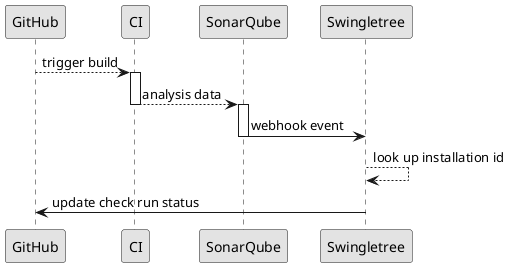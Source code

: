@startuml analysis-flow
  skinparam monochrome true

  GitHub --> CI : trigger build
  activate CI
  CI --> SonarQube: analysis data
  deactivate CI
  activate SonarQube
  SonarQube -> Swingletree : webhook event
  deactivate SonarQube
  Swingletree --> Swingletree : look up installation id
  Swingletree -> GitHub : update check run status
@enduml

@startuml startup-flow
  skinparam monochrome true

  Swingletree -> Cache : check cache sync flag

  Swingletree -> GitHub : request all installations
  activate GitHub
  GitHub -> Swingletree: send installations (paged)
  deactivate GitHub
  Swingletree -> Cache: update installation cache
  activate GitHub
  GitHub -> Swingletree : installation added webhook event
  deactivate GitHub
  Swingletree -> Cache: update installation cache
@enduml

@startuml report-comms-flow
  skinparam monochrome true

  Gate -> Plugin: pass report

  activate Plugin
  Plugin -> Scotty: (optional) request repository configuration contents
  activate Scotty
  Scotty -> GitHub: retrieve repository configuration
  Scotty -> Plugin
  deactivate Scotty

  Plugin -> Scotty: send processed Report
  deactivate Plugin
  activate Scotty
  Scotty -> Cache: read installation information
  Scotty -> GitHub: send Check Run contents
  Scotty -> ElasticSearch: persist Report
  deactivate Scotty
@enduml

@startuml component-core
  skinparam monochrome true

  frame "Swingletree" {
    package "Core" {
      [Webhook Handler]
      [EventBus]
      [CheckRun Sender]
      [Installation Handler]
    }

    [Consumers]
  }
  
  frame "GitHub" {
      [GitHub API]
      [GitHub Hook Sender]
  }

  [CheckRun Sender] --> [GitHub API]
  [Webhook Handler] --> [EventBus]
  [EventBus] --> [CheckRun Sender]
  [GitHub Hook Sender] -> [Webhook Handler]

  [Installation Handler] --> [GitHub API]
  [Installation Handler] <-> [EventBus]

  [Consumers] <-> [EventBus]
@enduml

@startuml component-sonar
  skinparam monochrome true

  frame "Swingletree" {
    package "Sonar" {
      [Analysis Handler]
      [Webhook Handler]
    }

    package "Core" {
      [EventBus]
    }
  }

  frame "SonarQube" {
      [Sonar API]
      [Webhook Sender]
  }

  [EventBus] <--> [Analysis Handler]
  [Analysis Handler] --> [Sonar API]
  [Webhook Handler] <- [Webhook Sender]
  [Webhook Handler] --> [EventBus]
@enduml